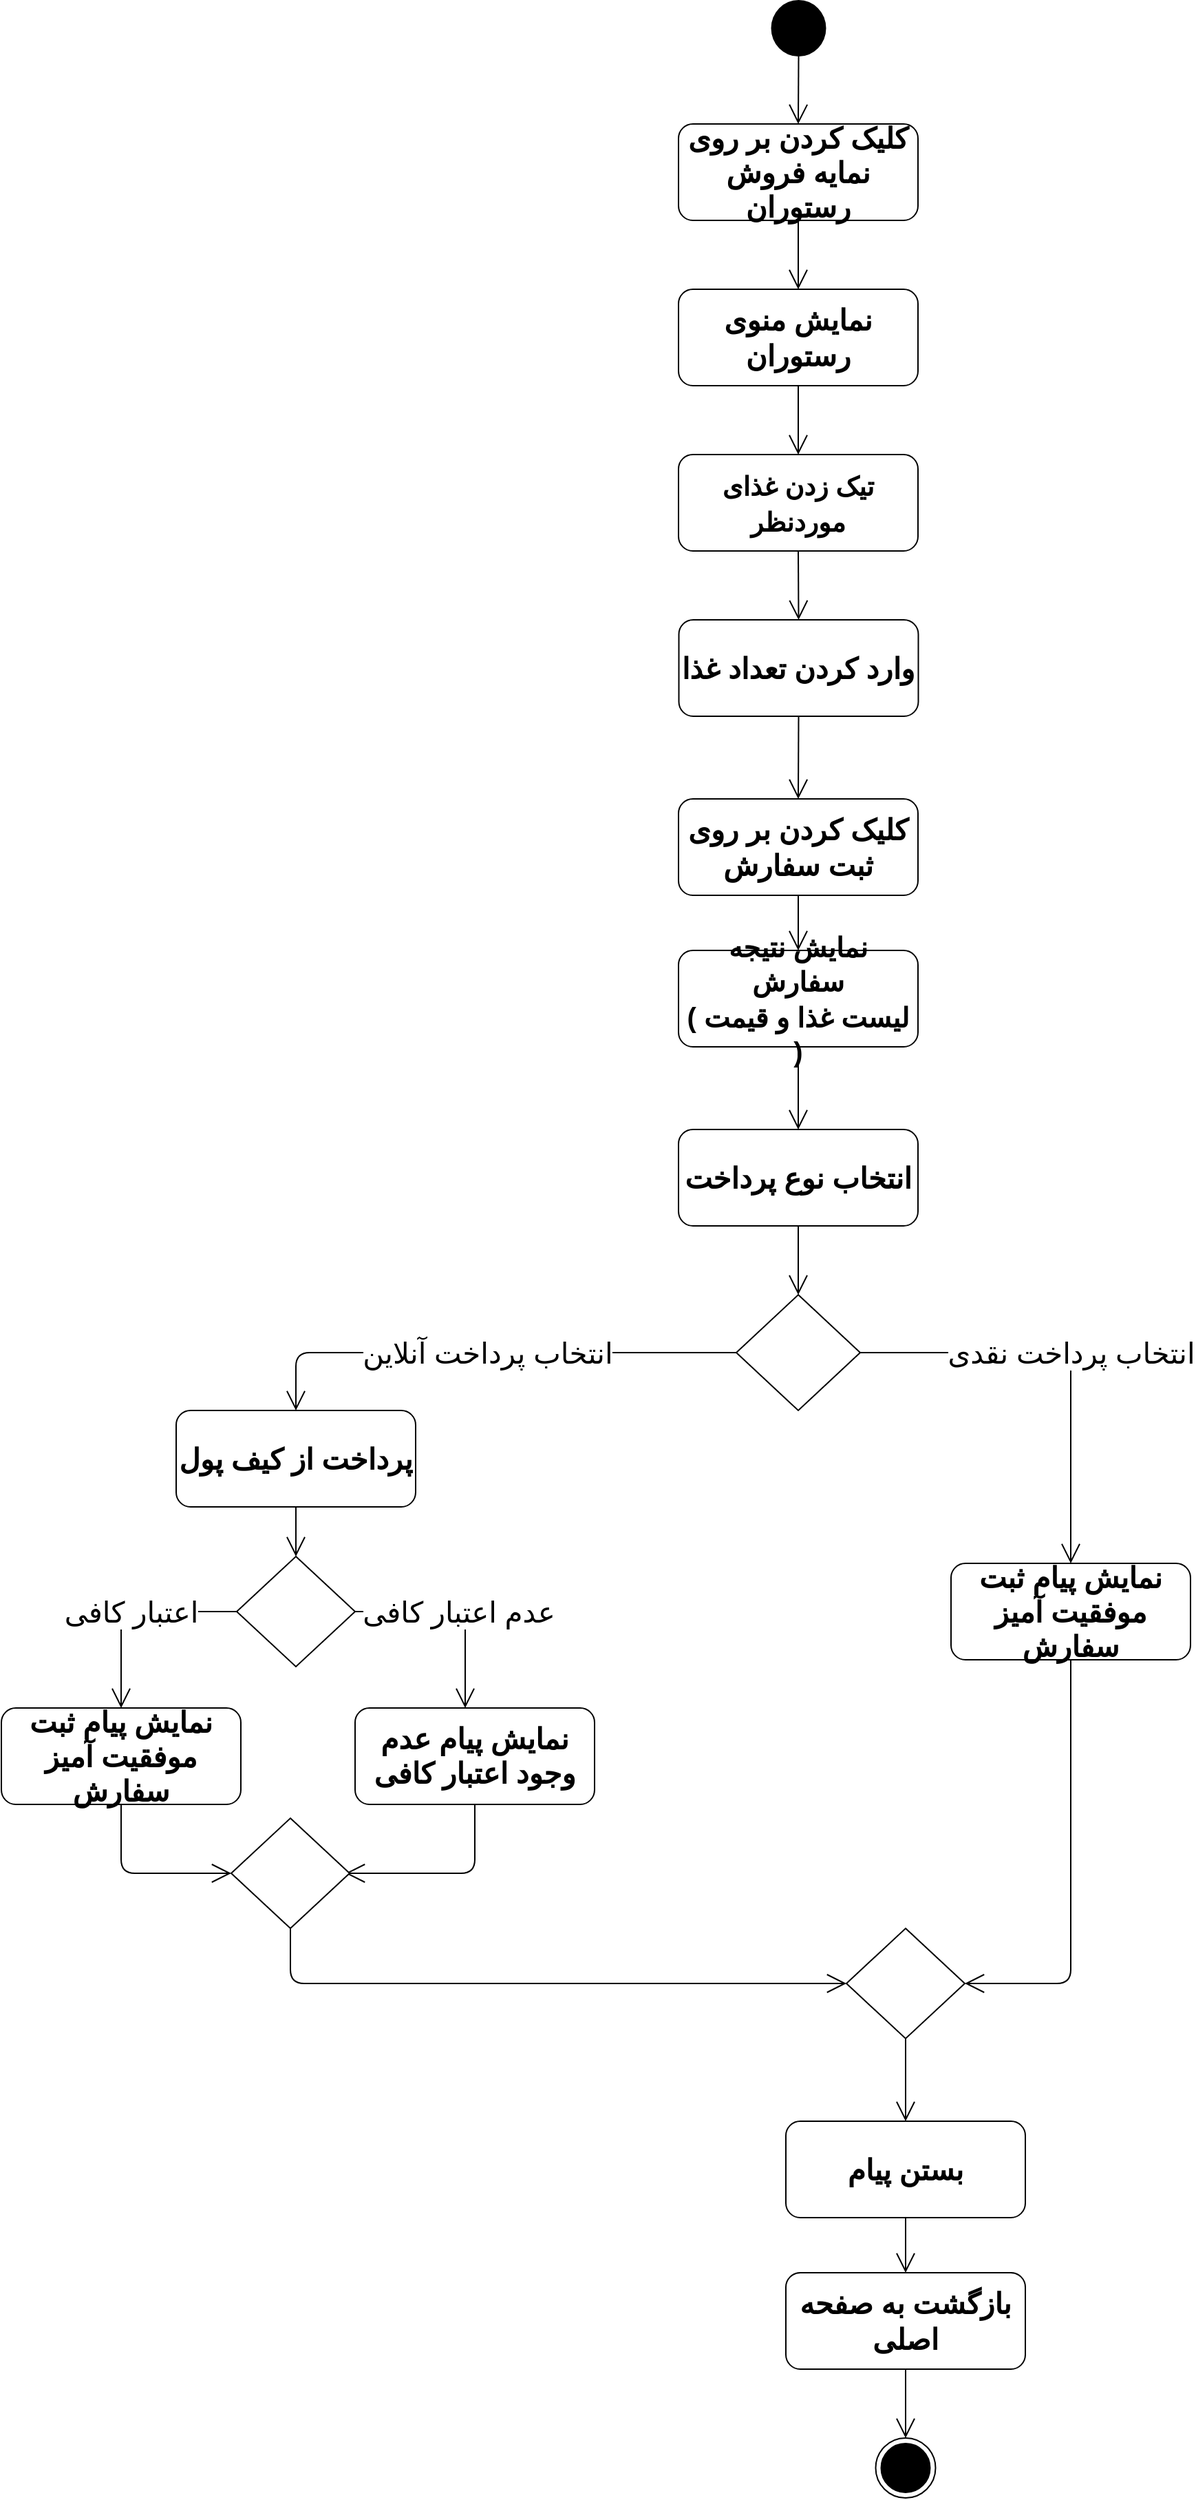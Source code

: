 <mxfile version="13.10.9" type="github">
  <diagram name="Page-1" id="e7e014a7-5840-1c2e-5031-d8a46d1fe8dd">
    <mxGraphModel dx="2076" dy="2397" grid="1" gridSize="10" guides="1" tooltips="1" connect="1" arrows="1" fold="1" page="1" pageScale="1" pageWidth="1654" pageHeight="1169" background="#ffffff" math="0" shadow="0">
      <root>
        <mxCell id="0" />
        <mxCell id="1" parent="0" />
        <mxCell id="H85ItWtwwnXYT-WH__-k-42" value="" style="ellipse;fillColor=#000000;strokeColor=none;aspect=fixed;" vertex="1" parent="1">
          <mxGeometry x="1019.25" y="-950" width="40" height="41.03" as="geometry" />
        </mxCell>
        <mxCell id="H85ItWtwwnXYT-WH__-k-43" value="نمایش منوی رستوران" style="shape=rect;html=1;rounded=1;whiteSpace=wrap;align=center;fontSize=21;fontStyle=1" vertex="1" parent="1">
          <mxGeometry x="952" y="-740" width="174" height="70" as="geometry" />
        </mxCell>
        <mxCell id="H85ItWtwwnXYT-WH__-k-44" value="" style="endArrow=open;endFill=1;endSize=12;html=1;fontSize=21;exitX=0.5;exitY=1;exitDx=0;exitDy=0;entryX=0.5;entryY=0;entryDx=0;entryDy=0;" edge="1" parent="1" source="H85ItWtwwnXYT-WH__-k-42" target="H85ItWtwwnXYT-WH__-k-51">
          <mxGeometry width="160" relative="1" as="geometry">
            <mxPoint x="1064" y="-580" as="sourcePoint" />
            <mxPoint x="1224" y="-580" as="targetPoint" />
          </mxGeometry>
        </mxCell>
        <mxCell id="H85ItWtwwnXYT-WH__-k-45" value="" style="endArrow=open;endFill=1;endSize=12;html=1;fontSize=21;exitX=0.5;exitY=1;exitDx=0;exitDy=0;entryX=0.5;entryY=0;entryDx=0;entryDy=0;" edge="1" parent="1" source="H85ItWtwwnXYT-WH__-k-43" target="H85ItWtwwnXYT-WH__-k-47">
          <mxGeometry width="160" relative="1" as="geometry">
            <mxPoint x="1038.5" y="-630" as="sourcePoint" />
            <mxPoint x="1039" y="-580" as="targetPoint" />
          </mxGeometry>
        </mxCell>
        <mxCell id="H85ItWtwwnXYT-WH__-k-46" value="" style="endArrow=open;endFill=1;endSize=12;html=1;fontSize=21;exitX=0.5;exitY=1;exitDx=0;exitDy=0;entryX=0.5;entryY=0;entryDx=0;entryDy=0;" edge="1" parent="1" source="H85ItWtwwnXYT-WH__-k-47" target="H85ItWtwwnXYT-WH__-k-63">
          <mxGeometry width="160" relative="1" as="geometry">
            <mxPoint x="1039" y="-500" as="sourcePoint" />
            <mxPoint x="1039" y="-430" as="targetPoint" />
          </mxGeometry>
        </mxCell>
        <mxCell id="H85ItWtwwnXYT-WH__-k-47" value="&lt;span style=&quot;font-size: 19px&quot;&gt;تیک زدن غذای موردنظر&lt;/span&gt;" style="shape=rect;html=1;rounded=1;whiteSpace=wrap;align=center;fontSize=21;fontStyle=1" vertex="1" parent="1">
          <mxGeometry x="952" y="-620" width="174" height="70" as="geometry" />
        </mxCell>
        <mxCell id="H85ItWtwwnXYT-WH__-k-48" value="" style="ellipse;html=1;shape=endState;fillColor=#000000;strokeColor=#000000;aspect=fixed;" vertex="1" parent="1">
          <mxGeometry x="1095.25" y="820" width="43.5" height="43.5" as="geometry" />
        </mxCell>
        <mxCell id="H85ItWtwwnXYT-WH__-k-49" value="&lt;font style=&quot;font-size: 21px&quot;&gt;کلیک کردن بر روی ثبت سفارش&lt;/font&gt;" style="shape=rect;html=1;rounded=1;whiteSpace=wrap;align=center;fontSize=21;fontStyle=1" vertex="1" parent="1">
          <mxGeometry x="952" y="-370" width="174" height="70" as="geometry" />
        </mxCell>
        <mxCell id="H85ItWtwwnXYT-WH__-k-50" value="انتخاب پرداخت آنلاین" style="endArrow=open;endFill=1;endSize=12;html=1;fontSize=21;exitX=0;exitY=0.5;exitDx=0;exitDy=0;entryX=0.5;entryY=0;entryDx=0;entryDy=0;" edge="1" parent="1" source="H85ItWtwwnXYT-WH__-k-59" target="H85ItWtwwnXYT-WH__-k-55">
          <mxGeometry width="160" relative="1" as="geometry">
            <mxPoint x="952" y="32" as="sourcePoint" />
            <mxPoint x="1377" y="-230" as="targetPoint" />
            <Array as="points">
              <mxPoint x="674" y="32" />
            </Array>
          </mxGeometry>
        </mxCell>
        <mxCell id="H85ItWtwwnXYT-WH__-k-51" value="کلیک کردن بر روی نمایه فروش رستوران" style="shape=rect;html=1;rounded=1;whiteSpace=wrap;align=center;fontSize=21;fontStyle=1" vertex="1" parent="1">
          <mxGeometry x="952" y="-860" width="174" height="70" as="geometry" />
        </mxCell>
        <mxCell id="H85ItWtwwnXYT-WH__-k-52" value="" style="endArrow=open;endFill=1;endSize=12;html=1;fontSize=21;exitX=0.5;exitY=1;exitDx=0;exitDy=0;entryX=0.5;entryY=0;entryDx=0;entryDy=0;" edge="1" parent="1" source="H85ItWtwwnXYT-WH__-k-51" target="H85ItWtwwnXYT-WH__-k-43">
          <mxGeometry width="160" relative="1" as="geometry">
            <mxPoint x="1049" y="-908.97" as="sourcePoint" />
            <mxPoint x="1049" y="-850" as="targetPoint" />
          </mxGeometry>
        </mxCell>
        <mxCell id="H85ItWtwwnXYT-WH__-k-53" value="&lt;span style=&quot;font-size: 20px&quot;&gt;نمایش نتیجه سفارش&lt;br&gt;( لیست غذا و قیمت )&lt;br&gt;&lt;/span&gt;" style="shape=rect;html=1;rounded=1;whiteSpace=wrap;align=center;fontSize=21;fontStyle=1" vertex="1" parent="1">
          <mxGeometry x="952" y="-260" width="174" height="70" as="geometry" />
        </mxCell>
        <mxCell id="H85ItWtwwnXYT-WH__-k-54" value="&lt;font style=&quot;font-size: 21px&quot;&gt;انتخاب نوع پرداخت&lt;/font&gt;" style="shape=rect;html=1;rounded=1;whiteSpace=wrap;align=center;fontSize=21;fontStyle=1" vertex="1" parent="1">
          <mxGeometry x="952" y="-130" width="174" height="70" as="geometry" />
        </mxCell>
        <mxCell id="H85ItWtwwnXYT-WH__-k-55" value="&lt;font style=&quot;font-size: 21px&quot;&gt;پرداخت از کیف پول&lt;/font&gt;" style="shape=rect;html=1;rounded=1;whiteSpace=wrap;align=center;fontSize=21;fontStyle=1" vertex="1" parent="1">
          <mxGeometry x="587" y="74" width="174" height="70" as="geometry" />
        </mxCell>
        <mxCell id="H85ItWtwwnXYT-WH__-k-56" value="" style="endArrow=open;endFill=1;endSize=12;html=1;fontSize=21;exitX=0.5;exitY=1;exitDx=0;exitDy=0;entryX=0.5;entryY=0;entryDx=0;entryDy=0;" edge="1" parent="1" source="H85ItWtwwnXYT-WH__-k-53" target="H85ItWtwwnXYT-WH__-k-54">
          <mxGeometry width="160" relative="1" as="geometry">
            <mxPoint x="1419.0" y="-250.0" as="sourcePoint" />
            <mxPoint x="1429" y="-190" as="targetPoint" />
          </mxGeometry>
        </mxCell>
        <mxCell id="H85ItWtwwnXYT-WH__-k-58" value="" style="endArrow=open;endFill=1;endSize=12;html=1;fontSize=21;exitX=0.5;exitY=1;exitDx=0;exitDy=0;entryX=0.5;entryY=0;entryDx=0;entryDy=0;" edge="1" parent="1" source="H85ItWtwwnXYT-WH__-k-49" target="H85ItWtwwnXYT-WH__-k-53">
          <mxGeometry width="160" relative="1" as="geometry">
            <mxPoint x="1069.0" y="-279.0" as="sourcePoint" />
            <mxPoint x="1049" y="-160" as="targetPoint" />
          </mxGeometry>
        </mxCell>
        <mxCell id="H85ItWtwwnXYT-WH__-k-59" value="" style="rhombus;" vertex="1" parent="1">
          <mxGeometry x="994" y="-10" width="90" height="84" as="geometry" />
        </mxCell>
        <mxCell id="H85ItWtwwnXYT-WH__-k-62" value="" style="endArrow=open;endFill=1;endSize=12;html=1;fontSize=21;exitX=0.5;exitY=1;exitDx=0;exitDy=0;entryX=0.5;entryY=0;entryDx=0;entryDy=0;" edge="1" parent="1" source="H85ItWtwwnXYT-WH__-k-54" target="H85ItWtwwnXYT-WH__-k-59">
          <mxGeometry width="160" relative="1" as="geometry">
            <mxPoint x="1038" y="-10" as="sourcePoint" />
            <mxPoint x="1038" y="60" as="targetPoint" />
          </mxGeometry>
        </mxCell>
        <mxCell id="H85ItWtwwnXYT-WH__-k-63" value="&lt;font style=&quot;font-size: 21px&quot;&gt;وارد کردن تعداد غذا&lt;/font&gt;" style="shape=rect;html=1;rounded=1;whiteSpace=wrap;align=center;fontSize=21;fontStyle=1" vertex="1" parent="1">
          <mxGeometry x="952.25" y="-500" width="174" height="70" as="geometry" />
        </mxCell>
        <mxCell id="H85ItWtwwnXYT-WH__-k-65" value="" style="endArrow=open;endFill=1;endSize=12;html=1;fontSize=21;exitX=0.5;exitY=1;exitDx=0;exitDy=0;entryX=0.5;entryY=0;entryDx=0;entryDy=0;" edge="1" parent="1" source="H85ItWtwwnXYT-WH__-k-63" target="H85ItWtwwnXYT-WH__-k-49">
          <mxGeometry width="160" relative="1" as="geometry">
            <mxPoint x="1049" y="-520" as="sourcePoint" />
            <mxPoint x="1049" y="-470" as="targetPoint" />
          </mxGeometry>
        </mxCell>
        <mxCell id="H85ItWtwwnXYT-WH__-k-68" value="&lt;font style=&quot;font-size: 21px&quot;&gt;نمایش پیام ثبت موفقیت آمیز سفارش&lt;/font&gt;" style="shape=rect;html=1;rounded=1;whiteSpace=wrap;align=center;fontSize=21;fontStyle=1" vertex="1" parent="1">
          <mxGeometry x="1150" y="185" width="174" height="70" as="geometry" />
        </mxCell>
        <mxCell id="H85ItWtwwnXYT-WH__-k-73" value="انتخاب پرداخت نقدی" style="endArrow=open;endFill=1;endSize=12;html=1;fontSize=21;entryX=0.5;entryY=0;entryDx=0;entryDy=0;exitX=1;exitY=0.5;exitDx=0;exitDy=0;" edge="1" parent="1" source="H85ItWtwwnXYT-WH__-k-59" target="H85ItWtwwnXYT-WH__-k-68">
          <mxGeometry width="160" relative="1" as="geometry">
            <mxPoint x="1038" y="70" as="sourcePoint" />
            <mxPoint x="1049" y="190.0" as="targetPoint" />
            <Array as="points">
              <mxPoint x="1237" y="32" />
            </Array>
          </mxGeometry>
        </mxCell>
        <mxCell id="H85ItWtwwnXYT-WH__-k-74" value="" style="rhombus;" vertex="1" parent="1">
          <mxGeometry x="1074" y="450" width="86" height="80" as="geometry" />
        </mxCell>
        <mxCell id="H85ItWtwwnXYT-WH__-k-76" value="" style="endArrow=open;endFill=1;endSize=12;html=1;fontSize=21;exitX=0.5;exitY=1;exitDx=0;exitDy=0;entryX=0.5;entryY=0;entryDx=0;entryDy=0;" edge="1" parent="1" source="H85ItWtwwnXYT-WH__-k-55" target="H85ItWtwwnXYT-WH__-k-83">
          <mxGeometry width="160" relative="1" as="geometry">
            <mxPoint x="937" y="74.0" as="sourcePoint" />
            <mxPoint x="674" y="210" as="targetPoint" />
          </mxGeometry>
        </mxCell>
        <mxCell id="H85ItWtwwnXYT-WH__-k-79" value="" style="endArrow=open;endFill=1;endSize=12;html=1;fontSize=21;exitX=0.5;exitY=1;exitDx=0;exitDy=0;entryX=0.5;entryY=0;entryDx=0;entryDy=0;" edge="1" parent="1" source="H85ItWtwwnXYT-WH__-k-74" target="H85ItWtwwnXYT-WH__-k-102">
          <mxGeometry width="160" relative="1" as="geometry">
            <mxPoint x="1274" y="319.0" as="sourcePoint" />
            <mxPoint x="1117" y="550.0" as="targetPoint" />
            <Array as="points" />
          </mxGeometry>
        </mxCell>
        <mxCell id="H85ItWtwwnXYT-WH__-k-83" value="" style="rhombus;" vertex="1" parent="1">
          <mxGeometry x="631" y="180" width="86" height="80" as="geometry" />
        </mxCell>
        <mxCell id="H85ItWtwwnXYT-WH__-k-84" value="اعتبار کافی" style="endArrow=open;endFill=1;endSize=12;html=1;fontSize=21;exitX=0;exitY=0.5;exitDx=0;exitDy=0;entryX=0.5;entryY=0;entryDx=0;entryDy=0;" edge="1" parent="1" source="H85ItWtwwnXYT-WH__-k-83" target="H85ItWtwwnXYT-WH__-k-93">
          <mxGeometry width="160" relative="1" as="geometry">
            <mxPoint x="947" y="-70" as="sourcePoint" />
            <mxPoint x="547" y="280" as="targetPoint" />
            <Array as="points">
              <mxPoint x="547" y="220" />
            </Array>
          </mxGeometry>
        </mxCell>
        <mxCell id="H85ItWtwwnXYT-WH__-k-85" value="عدم اعتبار کافی" style="endArrow=open;endFill=1;endSize=12;html=1;fontSize=21;exitX=1;exitY=0.5;exitDx=0;exitDy=0;" edge="1" parent="1" source="H85ItWtwwnXYT-WH__-k-83">
          <mxGeometry width="160" relative="1" as="geometry">
            <mxPoint x="957" y="-60" as="sourcePoint" />
            <mxPoint x="797" y="290" as="targetPoint" />
            <Array as="points">
              <mxPoint x="797" y="220" />
            </Array>
          </mxGeometry>
        </mxCell>
        <mxCell id="H85ItWtwwnXYT-WH__-k-90" value="" style="endArrow=open;endFill=1;endSize=12;html=1;fontSize=21;exitX=0.5;exitY=1;exitDx=0;exitDy=0;entryX=1;entryY=0.5;entryDx=0;entryDy=0;" edge="1" parent="1" source="H85ItWtwwnXYT-WH__-k-68" target="H85ItWtwwnXYT-WH__-k-74">
          <mxGeometry width="160" relative="1" as="geometry">
            <mxPoint x="1052" y="500.0" as="sourcePoint" />
            <mxPoint x="1049" y="560.0" as="targetPoint" />
            <Array as="points">
              <mxPoint x="1237" y="490" />
            </Array>
          </mxGeometry>
        </mxCell>
        <mxCell id="H85ItWtwwnXYT-WH__-k-92" value="&lt;font style=&quot;font-size: 21px&quot;&gt;نمایش پیام عدم وجود اعتبار کافی&lt;/font&gt;&lt;span style=&quot;font-size: 19px&quot;&gt;&lt;br&gt;&lt;/span&gt;" style="shape=rect;html=1;rounded=1;whiteSpace=wrap;align=center;fontSize=21;fontStyle=1" vertex="1" parent="1">
          <mxGeometry x="717" y="290" width="174" height="70" as="geometry" />
        </mxCell>
        <mxCell id="H85ItWtwwnXYT-WH__-k-93" value="&lt;font style=&quot;font-size: 21px&quot;&gt;نمایش پیام ثبت موفقیت آمیز سفارش&lt;/font&gt;" style="shape=rect;html=1;rounded=1;whiteSpace=wrap;align=center;fontSize=21;fontStyle=1" vertex="1" parent="1">
          <mxGeometry x="460" y="290" width="174" height="70" as="geometry" />
        </mxCell>
        <mxCell id="H85ItWtwwnXYT-WH__-k-96" value="" style="endArrow=open;endFill=1;endSize=12;html=1;fontSize=21;exitX=0.5;exitY=1;exitDx=0;exitDy=0;entryX=0;entryY=0.5;entryDx=0;entryDy=0;" edge="1" parent="1" source="H85ItWtwwnXYT-WH__-k-93" target="H85ItWtwwnXYT-WH__-k-98">
          <mxGeometry width="160" relative="1" as="geometry">
            <mxPoint x="1007" y="280.0" as="sourcePoint" />
            <mxPoint x="557" y="440" as="targetPoint" />
            <Array as="points">
              <mxPoint x="547" y="410" />
            </Array>
          </mxGeometry>
        </mxCell>
        <mxCell id="H85ItWtwwnXYT-WH__-k-97" value="" style="endArrow=open;endFill=1;endSize=12;html=1;fontSize=21;exitX=0.5;exitY=1;exitDx=0;exitDy=0;entryX=1;entryY=0.5;entryDx=0;entryDy=0;" edge="1" parent="1" source="H85ItWtwwnXYT-WH__-k-92">
          <mxGeometry width="160" relative="1" as="geometry">
            <mxPoint x="801.0" y="360.0" as="sourcePoint" />
            <mxPoint x="710" y="410.0" as="targetPoint" />
            <Array as="points">
              <mxPoint x="804" y="410" />
            </Array>
          </mxGeometry>
        </mxCell>
        <mxCell id="H85ItWtwwnXYT-WH__-k-98" value="" style="rhombus;" vertex="1" parent="1">
          <mxGeometry x="627" y="370" width="86" height="80" as="geometry" />
        </mxCell>
        <mxCell id="H85ItWtwwnXYT-WH__-k-99" value="" style="endArrow=open;endFill=1;endSize=12;html=1;fontSize=21;exitX=0.5;exitY=1;exitDx=0;exitDy=0;entryX=0;entryY=0.5;entryDx=0;entryDy=0;" edge="1" parent="1" source="H85ItWtwwnXYT-WH__-k-98" target="H85ItWtwwnXYT-WH__-k-74">
          <mxGeometry width="160" relative="1" as="geometry">
            <mxPoint x="557.0" y="370.0" as="sourcePoint" />
            <mxPoint x="637.0" y="420.0" as="targetPoint" />
            <Array as="points">
              <mxPoint x="670" y="490" />
            </Array>
          </mxGeometry>
        </mxCell>
        <mxCell id="H85ItWtwwnXYT-WH__-k-101" value="&lt;font style=&quot;font-size: 21px&quot;&gt;بازگشت به صفحه اصلی&lt;/font&gt;" style="shape=rect;html=1;rounded=1;whiteSpace=wrap;align=center;fontSize=21;fontStyle=1" vertex="1" parent="1">
          <mxGeometry x="1030" y="700" width="174" height="70" as="geometry" />
        </mxCell>
        <mxCell id="H85ItWtwwnXYT-WH__-k-102" value="&lt;font style=&quot;font-size: 21px&quot;&gt;بستن پیام&lt;/font&gt;&lt;span style=&quot;font-size: 19px&quot;&gt;&lt;br&gt;&lt;/span&gt;" style="shape=rect;html=1;rounded=1;whiteSpace=wrap;align=center;fontSize=21;fontStyle=1" vertex="1" parent="1">
          <mxGeometry x="1030" y="590" width="174" height="70" as="geometry" />
        </mxCell>
        <mxCell id="H85ItWtwwnXYT-WH__-k-103" value="" style="endArrow=open;endFill=1;endSize=12;html=1;fontSize=21;exitX=0.5;exitY=1;exitDx=0;exitDy=0;entryX=0.5;entryY=0;entryDx=0;entryDy=0;" edge="1" parent="1" source="H85ItWtwwnXYT-WH__-k-102" target="H85ItWtwwnXYT-WH__-k-101">
          <mxGeometry width="160" relative="1" as="geometry">
            <mxPoint x="1127" y="580.0" as="sourcePoint" />
            <mxPoint x="1127" y="620.0" as="targetPoint" />
            <Array as="points" />
          </mxGeometry>
        </mxCell>
        <mxCell id="H85ItWtwwnXYT-WH__-k-106" value="" style="endArrow=open;endFill=1;endSize=12;html=1;fontSize=21;exitX=0.5;exitY=1;exitDx=0;exitDy=0;entryX=0.5;entryY=0;entryDx=0;entryDy=0;" edge="1" parent="1" source="H85ItWtwwnXYT-WH__-k-101" target="H85ItWtwwnXYT-WH__-k-48">
          <mxGeometry width="160" relative="1" as="geometry">
            <mxPoint x="1127" y="670.0" as="sourcePoint" />
            <mxPoint x="1127" y="720.0" as="targetPoint" />
            <Array as="points" />
          </mxGeometry>
        </mxCell>
      </root>
    </mxGraphModel>
  </diagram>
</mxfile>
